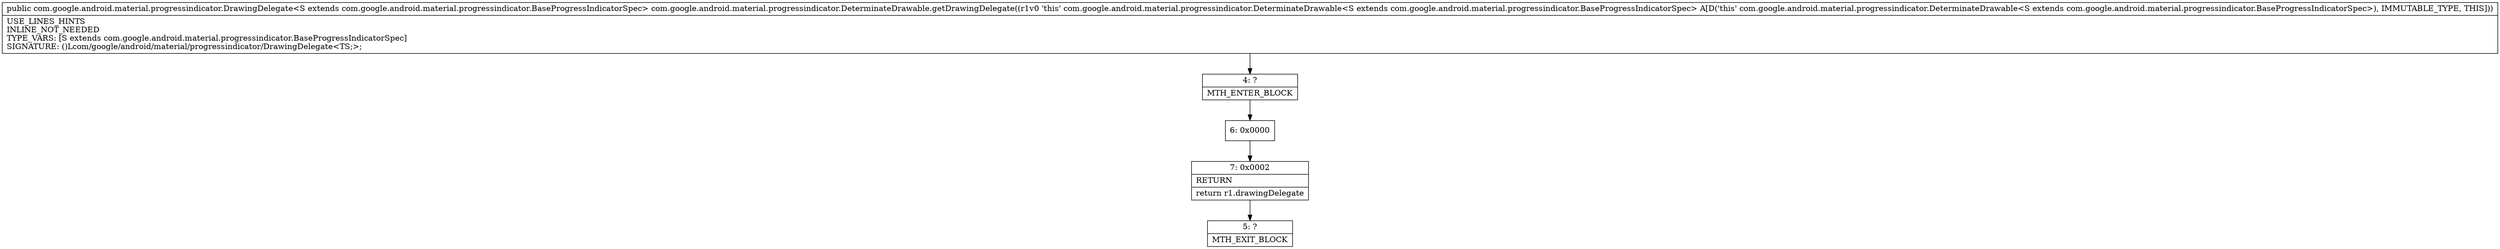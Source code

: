 digraph "CFG forcom.google.android.material.progressindicator.DeterminateDrawable.getDrawingDelegate()Lcom\/google\/android\/material\/progressindicator\/DrawingDelegate;" {
Node_4 [shape=record,label="{4\:\ ?|MTH_ENTER_BLOCK\l}"];
Node_6 [shape=record,label="{6\:\ 0x0000}"];
Node_7 [shape=record,label="{7\:\ 0x0002|RETURN\l|return r1.drawingDelegate\l}"];
Node_5 [shape=record,label="{5\:\ ?|MTH_EXIT_BLOCK\l}"];
MethodNode[shape=record,label="{public com.google.android.material.progressindicator.DrawingDelegate\<S extends com.google.android.material.progressindicator.BaseProgressIndicatorSpec\> com.google.android.material.progressindicator.DeterminateDrawable.getDrawingDelegate((r1v0 'this' com.google.android.material.progressindicator.DeterminateDrawable\<S extends com.google.android.material.progressindicator.BaseProgressIndicatorSpec\> A[D('this' com.google.android.material.progressindicator.DeterminateDrawable\<S extends com.google.android.material.progressindicator.BaseProgressIndicatorSpec\>), IMMUTABLE_TYPE, THIS]))  | USE_LINES_HINTS\lINLINE_NOT_NEEDED\lTYPE_VARS: [S extends com.google.android.material.progressindicator.BaseProgressIndicatorSpec]\lSIGNATURE: ()Lcom\/google\/android\/material\/progressindicator\/DrawingDelegate\<TS;\>;\l}"];
MethodNode -> Node_4;Node_4 -> Node_6;
Node_6 -> Node_7;
Node_7 -> Node_5;
}

